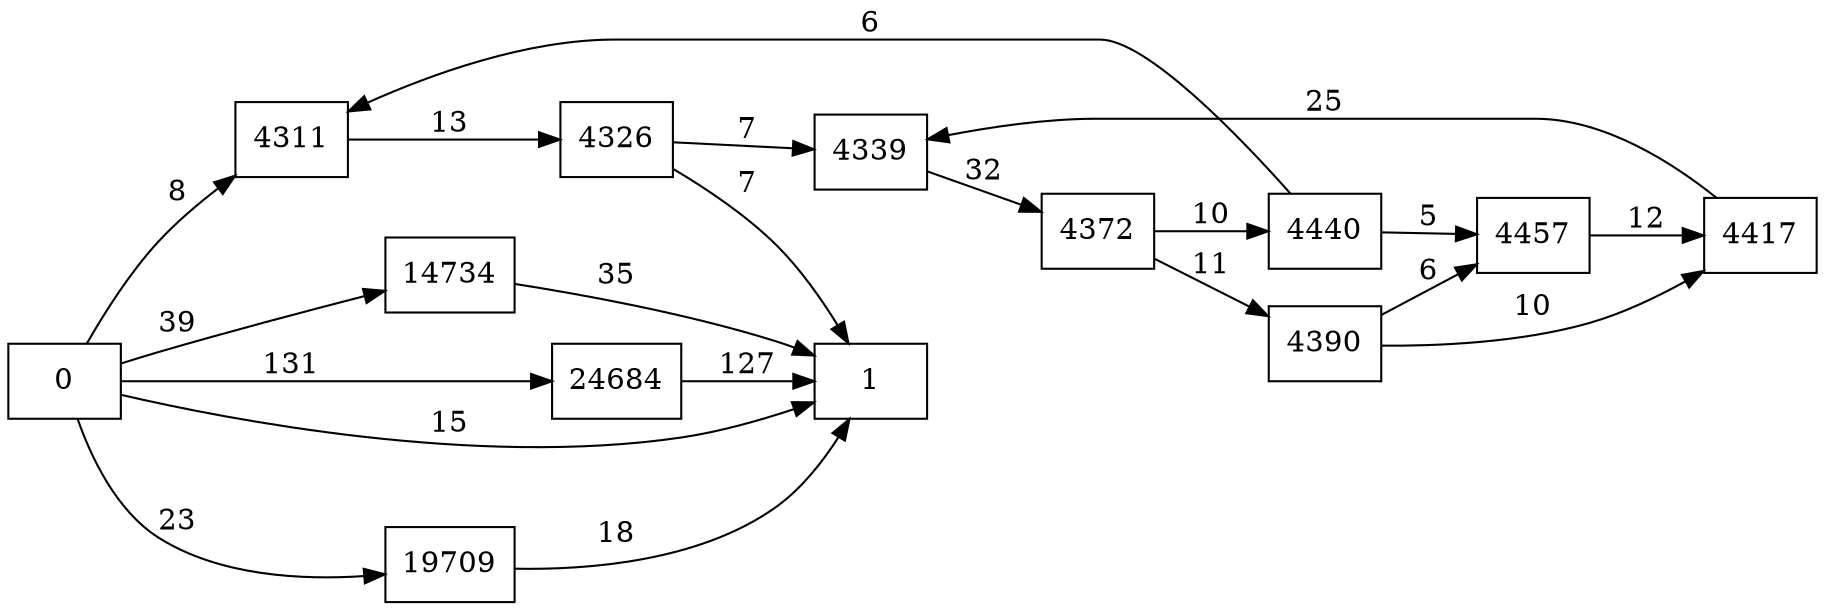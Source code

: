 digraph {
	graph [rankdir=LR]
	node [shape=rectangle]
	4311 -> 4326 [label=13]
	4326 -> 4339 [label=7]
	4326 -> 1 [label=7]
	4339 -> 4372 [label=32]
	4372 -> 4390 [label=11]
	4372 -> 4440 [label=10]
	4390 -> 4417 [label=10]
	4390 -> 4457 [label=6]
	4417 -> 4339 [label=25]
	4440 -> 4457 [label=5]
	4440 -> 4311 [label=6]
	4457 -> 4417 [label=12]
	14734 -> 1 [label=35]
	19709 -> 1 [label=18]
	24684 -> 1 [label=127]
	0 -> 4311 [label=8]
	0 -> 1 [label=15]
	0 -> 14734 [label=39]
	0 -> 19709 [label=23]
	0 -> 24684 [label=131]
}
